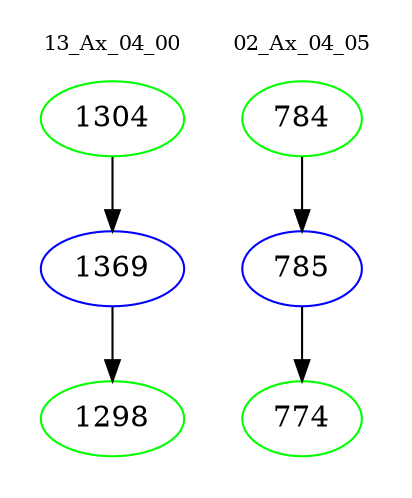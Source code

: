 digraph{
subgraph cluster_0 {
color = white
label = "13_Ax_04_00";
fontsize=10;
T0_1304 [label="1304", color="green"]
T0_1304 -> T0_1369 [color="black"]
T0_1369 [label="1369", color="blue"]
T0_1369 -> T0_1298 [color="black"]
T0_1298 [label="1298", color="green"]
}
subgraph cluster_1 {
color = white
label = "02_Ax_04_05";
fontsize=10;
T1_784 [label="784", color="green"]
T1_784 -> T1_785 [color="black"]
T1_785 [label="785", color="blue"]
T1_785 -> T1_774 [color="black"]
T1_774 [label="774", color="green"]
}
}
